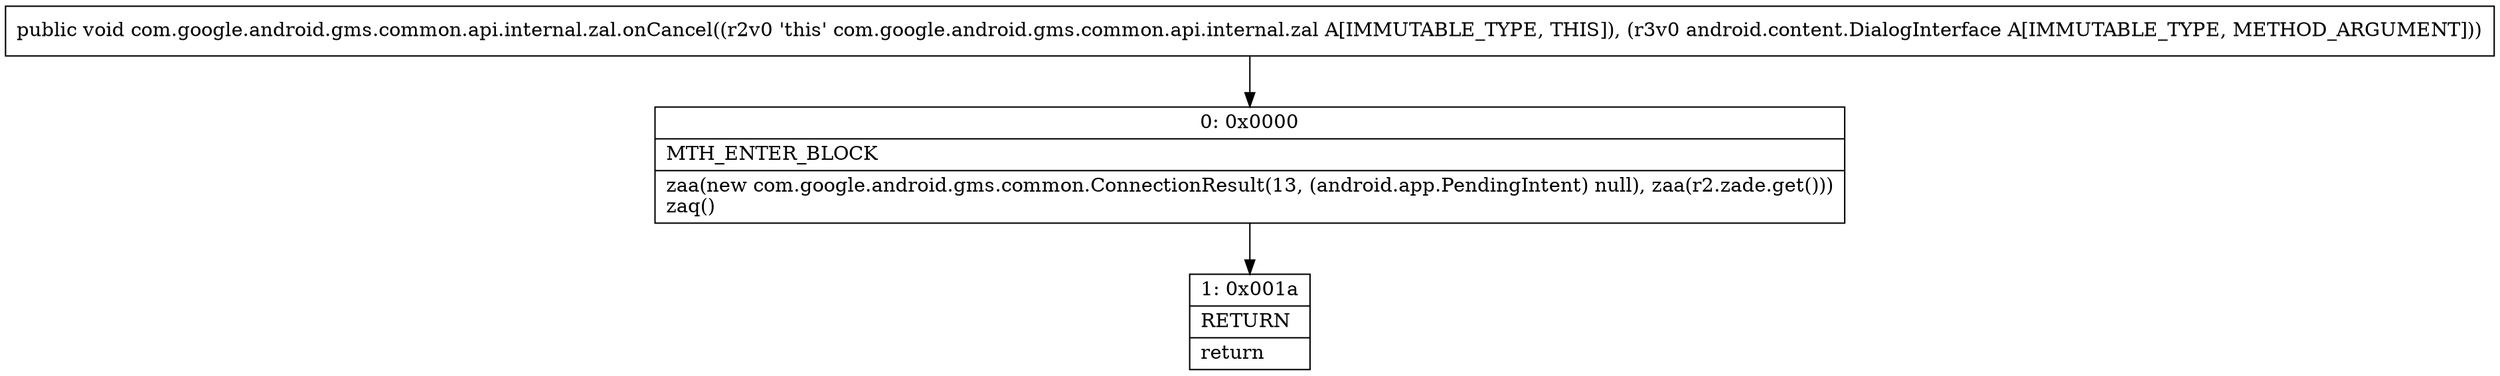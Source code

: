 digraph "CFG forcom.google.android.gms.common.api.internal.zal.onCancel(Landroid\/content\/DialogInterface;)V" {
Node_0 [shape=record,label="{0\:\ 0x0000|MTH_ENTER_BLOCK\l|zaa(new com.google.android.gms.common.ConnectionResult(13, (android.app.PendingIntent) null), zaa(r2.zade.get()))\lzaq()\l}"];
Node_1 [shape=record,label="{1\:\ 0x001a|RETURN\l|return\l}"];
MethodNode[shape=record,label="{public void com.google.android.gms.common.api.internal.zal.onCancel((r2v0 'this' com.google.android.gms.common.api.internal.zal A[IMMUTABLE_TYPE, THIS]), (r3v0 android.content.DialogInterface A[IMMUTABLE_TYPE, METHOD_ARGUMENT])) }"];
MethodNode -> Node_0;
Node_0 -> Node_1;
}

